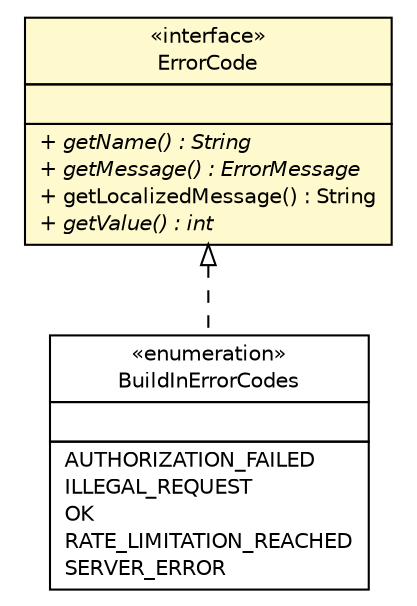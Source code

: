 #!/usr/local/bin/dot
#
# Class diagram 
# Generated by UMLGraph version R5_6-24-gf6e263 (http://www.umlgraph.org/)
#

digraph G {
	edge [fontname="Helvetica",fontsize=10,labelfontname="Helvetica",labelfontsize=10];
	node [fontname="Helvetica",fontsize=10,shape=plaintext];
	nodesep=0.25;
	ranksep=0.5;
	// top.infra.localization.BuildInErrorCodes
	c83 [label=<<table title="top.infra.localization.BuildInErrorCodes" border="0" cellborder="1" cellspacing="0" cellpadding="2" port="p" href="../localization/BuildInErrorCodes.html">
		<tr><td><table border="0" cellspacing="0" cellpadding="1">
<tr><td align="center" balign="center"> &#171;enumeration&#187; </td></tr>
<tr><td align="center" balign="center"> BuildInErrorCodes </td></tr>
		</table></td></tr>
		<tr><td><table border="0" cellspacing="0" cellpadding="1">
<tr><td align="left" balign="left">  </td></tr>
		</table></td></tr>
		<tr><td><table border="0" cellspacing="0" cellpadding="1">
<tr><td align="left" balign="left"> AUTHORIZATION_FAILED </td></tr>
<tr><td align="left" balign="left"> ILLEGAL_REQUEST </td></tr>
<tr><td align="left" balign="left"> OK </td></tr>
<tr><td align="left" balign="left"> RATE_LIMITATION_REACHED </td></tr>
<tr><td align="left" balign="left"> SERVER_ERROR </td></tr>
		</table></td></tr>
		</table>>, URL="../localization/BuildInErrorCodes.html", fontname="Helvetica", fontcolor="black", fontsize=10.0];
	// top.infra.core.ErrorCode
	c89 [label=<<table title="top.infra.core.ErrorCode" border="0" cellborder="1" cellspacing="0" cellpadding="2" port="p" bgcolor="lemonChiffon" href="./ErrorCode.html">
		<tr><td><table border="0" cellspacing="0" cellpadding="1">
<tr><td align="center" balign="center"> &#171;interface&#187; </td></tr>
<tr><td align="center" balign="center"> ErrorCode </td></tr>
		</table></td></tr>
		<tr><td><table border="0" cellspacing="0" cellpadding="1">
<tr><td align="left" balign="left">  </td></tr>
		</table></td></tr>
		<tr><td><table border="0" cellspacing="0" cellpadding="1">
<tr><td align="left" balign="left"><font face="Helvetica-Oblique" point-size="10.0"> + getName() : String </font></td></tr>
<tr><td align="left" balign="left"><font face="Helvetica-Oblique" point-size="10.0"> + getMessage() : ErrorMessage </font></td></tr>
<tr><td align="left" balign="left"> + getLocalizedMessage() : String </td></tr>
<tr><td align="left" balign="left"><font face="Helvetica-Oblique" point-size="10.0"> + getValue() : int </font></td></tr>
		</table></td></tr>
		</table>>, URL="./ErrorCode.html", fontname="Helvetica", fontcolor="black", fontsize=10.0];
	//top.infra.localization.BuildInErrorCodes implements top.infra.core.ErrorCode
	c89:p -> c83:p [dir=back,arrowtail=empty,style=dashed];
}


